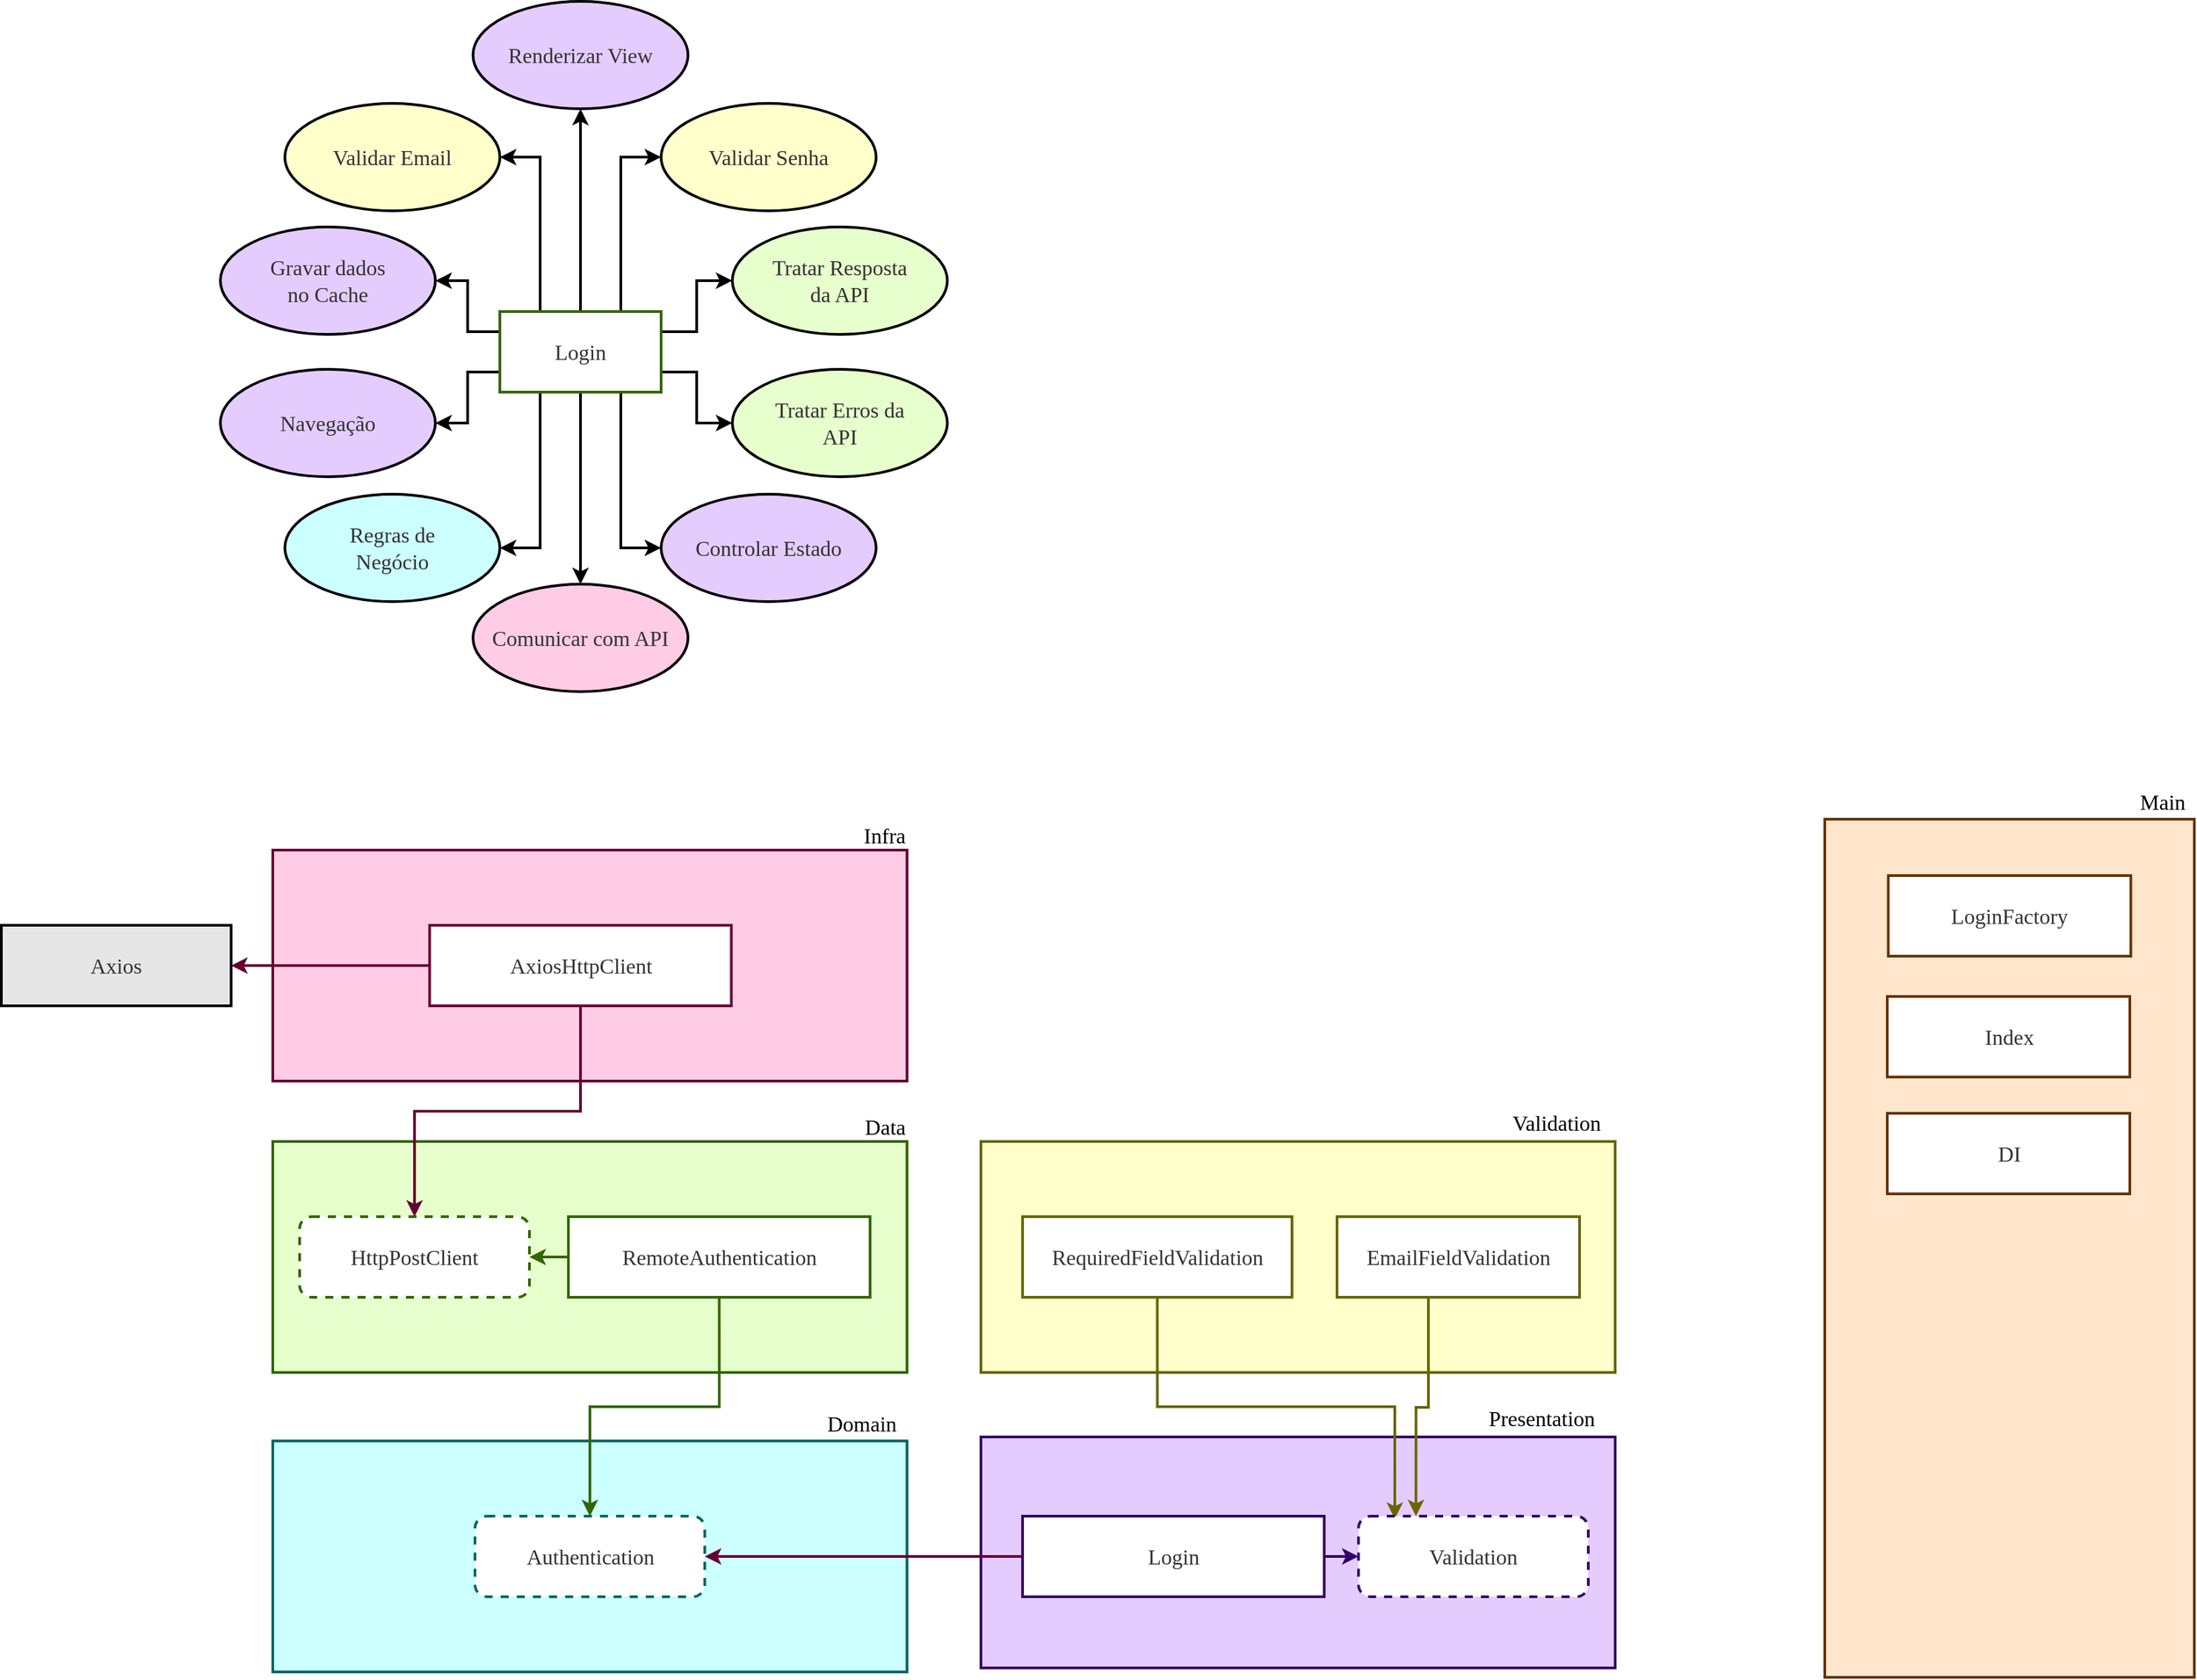 <mxfile>
    <diagram id="bISvTGnpREnJJeTCgNus" name="Login">
        <mxGraphModel dx="781" dy="567" grid="0" gridSize="10" guides="1" tooltips="1" connect="1" arrows="1" fold="1" page="0" pageScale="1" pageWidth="4681" pageHeight="3300" math="0" shadow="0">
            <root>
                <mxCell id="0"/>
                <mxCell id="1" parent="0"/>
                <mxCell id="eviqv0o-QjtMPjwaEZ2o-14" style="edgeStyle=orthogonalEdgeStyle;rounded=0;orthogonalLoop=1;jettySize=auto;html=1;exitX=1;exitY=0.75;exitDx=0;exitDy=0;entryX=0;entryY=0.5;entryDx=0;entryDy=0;strokeWidth=2;fontFamily=Verdana;fontSize=16;fontColor=#333333;" parent="1" source="eviqv0o-QjtMPjwaEZ2o-1" target="eviqv0o-QjtMPjwaEZ2o-6" edge="1">
                    <mxGeometry relative="1" as="geometry"/>
                </mxCell>
                <mxCell id="eviqv0o-QjtMPjwaEZ2o-16" style="edgeStyle=orthogonalEdgeStyle;rounded=0;orthogonalLoop=1;jettySize=auto;html=1;exitX=0.5;exitY=0;exitDx=0;exitDy=0;entryX=0.5;entryY=1;entryDx=0;entryDy=0;strokeWidth=2;fontFamily=Verdana;fontSize=16;" parent="1" source="eviqv0o-QjtMPjwaEZ2o-1" target="eviqv0o-QjtMPjwaEZ2o-11" edge="1">
                    <mxGeometry relative="1" as="geometry"/>
                </mxCell>
                <mxCell id="eviqv0o-QjtMPjwaEZ2o-17" style="edgeStyle=orthogonalEdgeStyle;rounded=0;orthogonalLoop=1;jettySize=auto;html=1;exitX=0;exitY=0.75;exitDx=0;exitDy=0;entryX=1;entryY=0.5;entryDx=0;entryDy=0;strokeWidth=2;fontFamily=Verdana;fontSize=16;fontColor=#333333;" parent="1" source="eviqv0o-QjtMPjwaEZ2o-1" target="eviqv0o-QjtMPjwaEZ2o-8" edge="1">
                    <mxGeometry relative="1" as="geometry"/>
                </mxCell>
                <mxCell id="eviqv0o-QjtMPjwaEZ2o-18" style="edgeStyle=orthogonalEdgeStyle;rounded=0;orthogonalLoop=1;jettySize=auto;html=1;exitX=0;exitY=0.25;exitDx=0;exitDy=0;entryX=1;entryY=0.5;entryDx=0;entryDy=0;strokeWidth=2;fontFamily=Verdana;fontSize=16;fontColor=#333333;" parent="1" source="eviqv0o-QjtMPjwaEZ2o-1" target="eviqv0o-QjtMPjwaEZ2o-9" edge="1">
                    <mxGeometry relative="1" as="geometry"/>
                </mxCell>
                <mxCell id="eviqv0o-QjtMPjwaEZ2o-19" style="edgeStyle=orthogonalEdgeStyle;rounded=0;orthogonalLoop=1;jettySize=auto;html=1;exitX=1;exitY=0.25;exitDx=0;exitDy=0;entryX=0;entryY=0.5;entryDx=0;entryDy=0;strokeWidth=2;fontFamily=Verdana;fontSize=16;fontColor=#333333;" parent="1" source="eviqv0o-QjtMPjwaEZ2o-1" target="eviqv0o-QjtMPjwaEZ2o-5" edge="1">
                    <mxGeometry relative="1" as="geometry"/>
                </mxCell>
                <mxCell id="eviqv0o-QjtMPjwaEZ2o-20" style="edgeStyle=orthogonalEdgeStyle;rounded=0;orthogonalLoop=1;jettySize=auto;html=1;exitX=0.75;exitY=0;exitDx=0;exitDy=0;entryX=0;entryY=0.5;entryDx=0;entryDy=0;strokeWidth=2;fontFamily=Verdana;fontSize=16;fontColor=#333333;" parent="1" source="eviqv0o-QjtMPjwaEZ2o-1" target="eviqv0o-QjtMPjwaEZ2o-4" edge="1">
                    <mxGeometry relative="1" as="geometry"/>
                </mxCell>
                <mxCell id="eviqv0o-QjtMPjwaEZ2o-21" style="edgeStyle=orthogonalEdgeStyle;rounded=0;orthogonalLoop=1;jettySize=auto;html=1;exitX=0.25;exitY=0;exitDx=0;exitDy=0;entryX=1;entryY=0.5;entryDx=0;entryDy=0;strokeWidth=2;fontFamily=Verdana;fontSize=16;fontColor=#333333;" parent="1" source="eviqv0o-QjtMPjwaEZ2o-1" target="eviqv0o-QjtMPjwaEZ2o-3" edge="1">
                    <mxGeometry relative="1" as="geometry"/>
                </mxCell>
                <mxCell id="eviqv0o-QjtMPjwaEZ2o-30" style="edgeStyle=orthogonalEdgeStyle;rounded=0;orthogonalLoop=1;jettySize=auto;html=1;exitX=0.5;exitY=1;exitDx=0;exitDy=0;strokeWidth=2;fontFamily=Verdana;fontSize=16;fontColor=#333333;" parent="1" source="eviqv0o-QjtMPjwaEZ2o-1" target="eviqv0o-QjtMPjwaEZ2o-29" edge="1">
                    <mxGeometry relative="1" as="geometry"/>
                </mxCell>
                <mxCell id="eviqv0o-QjtMPjwaEZ2o-31" style="edgeStyle=orthogonalEdgeStyle;rounded=0;orthogonalLoop=1;jettySize=auto;html=1;exitX=0.25;exitY=1;exitDx=0;exitDy=0;entryX=1;entryY=0.5;entryDx=0;entryDy=0;strokeWidth=2;fontFamily=Verdana;fontSize=16;fontColor=#333333;" parent="1" source="eviqv0o-QjtMPjwaEZ2o-1" target="eviqv0o-QjtMPjwaEZ2o-7" edge="1">
                    <mxGeometry relative="1" as="geometry"/>
                </mxCell>
                <mxCell id="eviqv0o-QjtMPjwaEZ2o-32" style="edgeStyle=orthogonalEdgeStyle;rounded=0;orthogonalLoop=1;jettySize=auto;html=1;exitX=0.75;exitY=1;exitDx=0;exitDy=0;entryX=0;entryY=0.5;entryDx=0;entryDy=0;strokeWidth=2;fontFamily=Verdana;fontSize=16;fontColor=#333333;" parent="1" source="eviqv0o-QjtMPjwaEZ2o-1" target="eviqv0o-QjtMPjwaEZ2o-10" edge="1">
                    <mxGeometry relative="1" as="geometry"/>
                </mxCell>
                <mxCell id="eviqv0o-QjtMPjwaEZ2o-1" value="Login" style="rounded=0;whiteSpace=wrap;html=1;strokeWidth=2;fontSize=16;fontFamily=Verdana;fillColor=#FFFFFF;strokeColor=#336600;fontColor=#333333;" parent="1" vertex="1">
                    <mxGeometry x="557" y="340" width="120" height="60" as="geometry"/>
                </mxCell>
                <mxCell id="eviqv0o-QjtMPjwaEZ2o-3" value="Validar Email" style="ellipse;whiteSpace=wrap;html=1;strokeWidth=2;fontFamily=Verdana;fontSize=16;fillColor=#FFFFCC;fontColor=#333333;" parent="1" vertex="1">
                    <mxGeometry x="397" y="185" width="160" height="80" as="geometry"/>
                </mxCell>
                <mxCell id="eviqv0o-QjtMPjwaEZ2o-4" value="Validar Senha" style="ellipse;whiteSpace=wrap;html=1;strokeWidth=2;fontFamily=Verdana;fontSize=16;fillColor=#FFFFCC;fontColor=#333333;" parent="1" vertex="1">
                    <mxGeometry x="677" y="185" width="160" height="80" as="geometry"/>
                </mxCell>
                <mxCell id="eviqv0o-QjtMPjwaEZ2o-5" value="Tratar Resposta&lt;br&gt;da API" style="ellipse;whiteSpace=wrap;html=1;strokeWidth=2;fontFamily=Verdana;fontSize=16;fillColor=#E6FFCC;fontColor=#333333;" parent="1" vertex="1">
                    <mxGeometry x="730" y="277" width="160" height="80" as="geometry"/>
                </mxCell>
                <mxCell id="eviqv0o-QjtMPjwaEZ2o-6" value="Tratar Erros da&lt;br&gt;API" style="ellipse;whiteSpace=wrap;html=1;strokeWidth=2;fontFamily=Verdana;fontSize=16;fillColor=#E6FFCC;fontColor=#333333;" parent="1" vertex="1">
                    <mxGeometry x="730" y="383" width="160" height="80" as="geometry"/>
                </mxCell>
                <mxCell id="eviqv0o-QjtMPjwaEZ2o-7" value="Regras de&lt;br&gt;Negócio" style="ellipse;whiteSpace=wrap;html=1;strokeWidth=2;fontFamily=Verdana;fontSize=16;fillColor=#CCFFFF;fontColor=#333333;" parent="1" vertex="1">
                    <mxGeometry x="397" y="476" width="160" height="80" as="geometry"/>
                </mxCell>
                <mxCell id="eviqv0o-QjtMPjwaEZ2o-8" value="Navegação" style="ellipse;whiteSpace=wrap;html=1;strokeWidth=2;fontFamily=Verdana;fontSize=16;fillColor=#E5CCFF;fontColor=#333333;" parent="1" vertex="1">
                    <mxGeometry x="349" y="383" width="160" height="80" as="geometry"/>
                </mxCell>
                <mxCell id="eviqv0o-QjtMPjwaEZ2o-9" value="Gravar dados&lt;br&gt;no Cache" style="ellipse;whiteSpace=wrap;html=1;strokeWidth=2;fontFamily=Verdana;fontSize=16;fillColor=#E5CCFF;fontColor=#333333;" parent="1" vertex="1">
                    <mxGeometry x="349" y="277" width="160" height="80" as="geometry"/>
                </mxCell>
                <mxCell id="eviqv0o-QjtMPjwaEZ2o-10" value="Controlar Estado" style="ellipse;whiteSpace=wrap;html=1;strokeWidth=2;fontFamily=Verdana;fontSize=16;fillColor=#E5CCFF;fontColor=#333333;" parent="1" vertex="1">
                    <mxGeometry x="677" y="476" width="160" height="80" as="geometry"/>
                </mxCell>
                <mxCell id="eviqv0o-QjtMPjwaEZ2o-11" value="Renderizar View" style="ellipse;whiteSpace=wrap;html=1;strokeWidth=2;fontFamily=Verdana;fontSize=16;fillColor=#E5CCFF;fontColor=#333333;" parent="1" vertex="1">
                    <mxGeometry x="537" y="109" width="160" height="80" as="geometry"/>
                </mxCell>
                <mxCell id="eviqv0o-QjtMPjwaEZ2o-29" value="Comunicar com API" style="ellipse;whiteSpace=wrap;html=1;strokeWidth=2;fontFamily=Verdana;fontSize=16;fillColor=#FFCCE6;fontColor=#333333;" parent="1" vertex="1">
                    <mxGeometry x="537" y="543" width="160" height="80" as="geometry"/>
                </mxCell>
                <mxCell id="eviqv0o-QjtMPjwaEZ2o-33" value="" style="rounded=0;whiteSpace=wrap;html=1;strokeColor=#336600;strokeWidth=2;fillColor=#E6FFCC;fontFamily=Verdana;fontSize=16;" parent="1" vertex="1">
                    <mxGeometry x="388" y="958" width="472" height="172" as="geometry"/>
                </mxCell>
                <mxCell id="eviqv0o-QjtMPjwaEZ2o-34" value="Data" style="text;html=1;align=right;verticalAlign=middle;resizable=0;points=[];autosize=1;fontSize=16;fontFamily=Verdana;" parent="1" vertex="1">
                    <mxGeometry x="812" y="935" width="48" height="23" as="geometry"/>
                </mxCell>
                <mxCell id="eviqv0o-QjtMPjwaEZ2o-41" style="edgeStyle=orthogonalEdgeStyle;rounded=0;orthogonalLoop=1;jettySize=auto;html=1;exitX=0;exitY=0.5;exitDx=0;exitDy=0;entryX=1;entryY=0.5;entryDx=0;entryDy=0;strokeColor=#336600;strokeWidth=2;fontFamily=Verdana;fontSize=16;" parent="1" source="eviqv0o-QjtMPjwaEZ2o-35" target="eviqv0o-QjtMPjwaEZ2o-40" edge="1">
                    <mxGeometry relative="1" as="geometry"/>
                </mxCell>
                <mxCell id="eviqv0o-QjtMPjwaEZ2o-35" value="&lt;font color=&quot;#333333&quot;&gt;RemoteAuthentication&lt;/font&gt;" style="rounded=0;whiteSpace=wrap;html=1;strokeColor=#336600;strokeWidth=2;fillColor=#FFFFFF;fontFamily=Verdana;fontSize=16;" parent="1" vertex="1">
                    <mxGeometry x="608" y="1014" width="224.5" height="60" as="geometry"/>
                </mxCell>
                <mxCell id="eviqv0o-QjtMPjwaEZ2o-36" value="" style="rounded=0;whiteSpace=wrap;html=1;strokeColor=#006666;strokeWidth=2;fillColor=#CCFFFF;fontFamily=Verdana;fontSize=16;" parent="1" vertex="1">
                    <mxGeometry x="388" y="1181" width="472" height="172" as="geometry"/>
                </mxCell>
                <mxCell id="eviqv0o-QjtMPjwaEZ2o-37" value="Domain" style="text;html=1;align=center;verticalAlign=middle;resizable=0;points=[];autosize=1;fontSize=16;fontFamily=Verdana;" parent="1" vertex="1">
                    <mxGeometry x="790" y="1156" width="72" height="23" as="geometry"/>
                </mxCell>
                <mxCell id="eviqv0o-QjtMPjwaEZ2o-38" value="&lt;font color=&quot;#333333&quot;&gt;Authentication&lt;/font&gt;" style="rounded=1;whiteSpace=wrap;html=1;strokeColor=#006666;strokeWidth=2;fillColor=#FFFFFF;fontFamily=Verdana;fontSize=16;dashed=1;" parent="1" vertex="1">
                    <mxGeometry x="538.5" y="1237" width="171" height="60" as="geometry"/>
                </mxCell>
                <mxCell id="eviqv0o-QjtMPjwaEZ2o-39" style="edgeStyle=orthogonalEdgeStyle;rounded=0;orthogonalLoop=1;jettySize=auto;html=1;exitX=0.5;exitY=1;exitDx=0;exitDy=0;entryX=0.5;entryY=0;entryDx=0;entryDy=0;strokeWidth=2;fontFamily=Verdana;fontSize=16;strokeColor=#336600;" parent="1" source="eviqv0o-QjtMPjwaEZ2o-35" target="eviqv0o-QjtMPjwaEZ2o-38" edge="1">
                    <mxGeometry relative="1" as="geometry"/>
                </mxCell>
                <mxCell id="eviqv0o-QjtMPjwaEZ2o-40" value="&lt;font color=&quot;#333333&quot;&gt;HttpPostClient&lt;/font&gt;" style="rounded=1;whiteSpace=wrap;html=1;strokeColor=#336600;strokeWidth=2;fillColor=#FFFFFF;fontFamily=Verdana;fontSize=16;dashed=1;" parent="1" vertex="1">
                    <mxGeometry x="408" y="1014" width="171" height="60" as="geometry"/>
                </mxCell>
                <mxCell id="eviqv0o-QjtMPjwaEZ2o-42" value="" style="rounded=0;whiteSpace=wrap;html=1;strokeColor=#660033;strokeWidth=2;fillColor=#FFCCE6;fontFamily=Verdana;fontSize=16;" parent="1" vertex="1">
                    <mxGeometry x="388" y="741" width="472" height="172" as="geometry"/>
                </mxCell>
                <mxCell id="eviqv0o-QjtMPjwaEZ2o-43" value="Infra" style="text;html=1;align=right;verticalAlign=middle;resizable=0;points=[];autosize=1;fontSize=16;fontFamily=Verdana;" parent="1" vertex="1">
                    <mxGeometry x="811" y="718" width="49" height="23" as="geometry"/>
                </mxCell>
                <mxCell id="eviqv0o-QjtMPjwaEZ2o-44" style="edgeStyle=orthogonalEdgeStyle;rounded=0;orthogonalLoop=1;jettySize=auto;html=1;exitX=0;exitY=0.5;exitDx=0;exitDy=0;entryX=1;entryY=0.5;entryDx=0;entryDy=0;strokeColor=#660033;strokeWidth=2;fontFamily=Verdana;fontSize=16;" parent="1" source="eviqv0o-QjtMPjwaEZ2o-45" target="eviqv0o-QjtMPjwaEZ2o-46" edge="1">
                    <mxGeometry relative="1" as="geometry"/>
                </mxCell>
                <mxCell id="eviqv0o-QjtMPjwaEZ2o-47" style="edgeStyle=orthogonalEdgeStyle;rounded=0;orthogonalLoop=1;jettySize=auto;html=1;exitX=0.5;exitY=1;exitDx=0;exitDy=0;entryX=0.5;entryY=0;entryDx=0;entryDy=0;strokeColor=#660033;strokeWidth=2;fontFamily=Verdana;fontSize=16;" parent="1" source="eviqv0o-QjtMPjwaEZ2o-45" target="eviqv0o-QjtMPjwaEZ2o-40" edge="1">
                    <mxGeometry relative="1" as="geometry"/>
                </mxCell>
                <mxCell id="eviqv0o-QjtMPjwaEZ2o-45" value="&lt;font color=&quot;#333333&quot;&gt;AxiosHttpClient&lt;/font&gt;" style="rounded=0;whiteSpace=wrap;html=1;strokeColor=#660033;strokeWidth=2;fillColor=#FFFFFF;fontFamily=Verdana;fontSize=16;" parent="1" vertex="1">
                    <mxGeometry x="504.75" y="797" width="224.5" height="60" as="geometry"/>
                </mxCell>
                <mxCell id="eviqv0o-QjtMPjwaEZ2o-46" value="&lt;font color=&quot;#333333&quot;&gt;Axios&lt;/font&gt;" style="rounded=0;whiteSpace=wrap;html=1;strokeColor=#000000;strokeWidth=2;fillColor=#E6E6E6;fontFamily=Verdana;fontSize=16;" parent="1" vertex="1">
                    <mxGeometry x="186" y="797" width="171" height="60" as="geometry"/>
                </mxCell>
                <mxCell id="eviqv0o-QjtMPjwaEZ2o-48" value="" style="rounded=0;whiteSpace=wrap;html=1;strokeColor=#330066;strokeWidth=2;fillColor=#E5CCFF;fontFamily=Verdana;fontSize=16;" parent="1" vertex="1">
                    <mxGeometry x="915" y="1178" width="472" height="172" as="geometry"/>
                </mxCell>
                <mxCell id="eviqv0o-QjtMPjwaEZ2o-49" value="Presentation" style="text;html=1;align=center;verticalAlign=middle;resizable=0;points=[];autosize=1;fontSize=16;fontFamily=Verdana;" parent="1" vertex="1">
                    <mxGeometry x="1277" y="1152" width="110" height="23" as="geometry"/>
                </mxCell>
                <mxCell id="eviqv0o-QjtMPjwaEZ2o-52" style="edgeStyle=orthogonalEdgeStyle;rounded=0;orthogonalLoop=1;jettySize=auto;html=1;exitX=0;exitY=0.5;exitDx=0;exitDy=0;entryX=1;entryY=0.5;entryDx=0;entryDy=0;strokeColor=#660033;strokeWidth=2;fontFamily=Verdana;fontSize=16;" parent="1" source="eviqv0o-QjtMPjwaEZ2o-51" target="eviqv0o-QjtMPjwaEZ2o-38" edge="1">
                    <mxGeometry relative="1" as="geometry"/>
                </mxCell>
                <mxCell id="eviqv0o-QjtMPjwaEZ2o-58" style="edgeStyle=orthogonalEdgeStyle;rounded=0;orthogonalLoop=1;jettySize=auto;html=1;exitX=1;exitY=0.5;exitDx=0;exitDy=0;entryX=0;entryY=0.5;entryDx=0;entryDy=0;strokeColor=#330066;strokeWidth=2;fontFamily=Verdana;fontSize=16;" parent="1" source="eviqv0o-QjtMPjwaEZ2o-51" target="eviqv0o-QjtMPjwaEZ2o-57" edge="1">
                    <mxGeometry relative="1" as="geometry"/>
                </mxCell>
                <mxCell id="eviqv0o-QjtMPjwaEZ2o-51" value="&lt;font color=&quot;#333333&quot;&gt;Login&lt;/font&gt;" style="rounded=0;whiteSpace=wrap;html=1;strokeColor=#330066;strokeWidth=2;fillColor=#FFFFFF;fontFamily=Verdana;fontSize=16;" parent="1" vertex="1">
                    <mxGeometry x="946" y="1237" width="224.5" height="60" as="geometry"/>
                </mxCell>
                <mxCell id="eviqv0o-QjtMPjwaEZ2o-53" value="" style="rounded=0;whiteSpace=wrap;html=1;strokeColor=#666600;strokeWidth=2;fillColor=#FFFFCC;fontFamily=Verdana;fontSize=16;" parent="1" vertex="1">
                    <mxGeometry x="915" y="958" width="472" height="172" as="geometry"/>
                </mxCell>
                <mxCell id="eviqv0o-QjtMPjwaEZ2o-54" value="Validation" style="text;html=1;align=center;verticalAlign=middle;resizable=0;points=[];autosize=1;fontSize=16;fontFamily=Verdana;" parent="1" vertex="1">
                    <mxGeometry x="1298" y="932" width="89" height="23" as="geometry"/>
                </mxCell>
                <mxCell id="eviqv0o-QjtMPjwaEZ2o-60" style="edgeStyle=orthogonalEdgeStyle;rounded=0;orthogonalLoop=1;jettySize=auto;html=1;exitX=0.25;exitY=1;exitDx=0;exitDy=0;entryX=0.25;entryY=0;entryDx=0;entryDy=0;strokeColor=#666600;strokeWidth=2;fontFamily=Verdana;fontSize=16;" parent="1" source="eviqv0o-QjtMPjwaEZ2o-55" target="eviqv0o-QjtMPjwaEZ2o-57" edge="1">
                    <mxGeometry relative="1" as="geometry">
                        <Array as="points">
                            <mxPoint x="1248" y="1074"/>
                            <mxPoint x="1248" y="1156"/>
                            <mxPoint x="1239" y="1156"/>
                        </Array>
                    </mxGeometry>
                </mxCell>
                <mxCell id="eviqv0o-QjtMPjwaEZ2o-55" value="&lt;font color=&quot;#333333&quot;&gt;EmailFieldValidation&lt;/font&gt;" style="rounded=0;whiteSpace=wrap;html=1;strokeColor=#666600;strokeWidth=2;fillColor=#FFFFFF;fontFamily=Verdana;fontSize=16;" parent="1" vertex="1">
                    <mxGeometry x="1180" y="1014" width="180.5" height="60" as="geometry"/>
                </mxCell>
                <mxCell id="eviqv0o-QjtMPjwaEZ2o-61" style="edgeStyle=orthogonalEdgeStyle;rounded=0;orthogonalLoop=1;jettySize=auto;html=1;exitX=0.5;exitY=1;exitDx=0;exitDy=0;entryX=0.158;entryY=0.033;entryDx=0;entryDy=0;entryPerimeter=0;strokeColor=#666600;strokeWidth=2;fontFamily=Verdana;fontSize=16;" parent="1" source="eviqv0o-QjtMPjwaEZ2o-56" target="eviqv0o-QjtMPjwaEZ2o-57" edge="1">
                    <mxGeometry relative="1" as="geometry"/>
                </mxCell>
                <mxCell id="eviqv0o-QjtMPjwaEZ2o-56" value="&lt;font color=&quot;#333333&quot;&gt;RequiredFieldValidation&lt;/font&gt;" style="rounded=0;whiteSpace=wrap;html=1;strokeColor=#666600;strokeWidth=2;fillColor=#FFFFFF;fontFamily=Verdana;fontSize=16;" parent="1" vertex="1">
                    <mxGeometry x="946" y="1014" width="200.5" height="60" as="geometry"/>
                </mxCell>
                <mxCell id="eviqv0o-QjtMPjwaEZ2o-57" value="&lt;font color=&quot;#333333&quot;&gt;Validation&lt;/font&gt;" style="rounded=1;whiteSpace=wrap;html=1;strokeColor=#330066;strokeWidth=2;fillColor=#FFFFFF;fontFamily=Verdana;fontSize=16;dashed=1;" parent="1" vertex="1">
                    <mxGeometry x="1196" y="1237" width="171" height="60" as="geometry"/>
                </mxCell>
                <mxCell id="eviqv0o-QjtMPjwaEZ2o-63" value="" style="rounded=0;whiteSpace=wrap;html=1;strokeColor=#663300;strokeWidth=2;fillColor=#FFE6CC;fontFamily=Verdana;fontSize=16;align=right;" parent="1" vertex="1">
                    <mxGeometry x="1543" y="718" width="275" height="639" as="geometry"/>
                </mxCell>
                <mxCell id="eviqv0o-QjtMPjwaEZ2o-64" value="Main" style="text;html=1;align=center;verticalAlign=middle;resizable=0;points=[];autosize=1;fontSize=16;fontFamily=Verdana;" parent="1" vertex="1">
                    <mxGeometry x="1770" y="693" width="48" height="23" as="geometry"/>
                </mxCell>
                <mxCell id="eviqv0o-QjtMPjwaEZ2o-65" value="&lt;font color=&quot;#333333&quot;&gt;LoginFactory&lt;/font&gt;" style="rounded=0;whiteSpace=wrap;html=1;strokeColor=#663300;strokeWidth=2;fillColor=#FFFFFF;fontFamily=Verdana;fontSize=16;" parent="1" vertex="1">
                    <mxGeometry x="1590.25" y="760" width="180.5" height="60" as="geometry"/>
                </mxCell>
                <mxCell id="eviqv0o-QjtMPjwaEZ2o-67" value="&lt;font color=&quot;#333333&quot;&gt;Index&lt;/font&gt;" style="rounded=0;whiteSpace=wrap;html=1;strokeColor=#663300;strokeWidth=2;fillColor=#FFFFFF;fontFamily=Verdana;fontSize=16;" parent="1" vertex="1">
                    <mxGeometry x="1589.5" y="850" width="180.5" height="60" as="geometry"/>
                </mxCell>
                <mxCell id="eviqv0o-QjtMPjwaEZ2o-68" value="&lt;font color=&quot;#333333&quot;&gt;DI&lt;/font&gt;" style="rounded=0;whiteSpace=wrap;html=1;strokeColor=#663300;strokeWidth=2;fillColor=#FFFFFF;fontFamily=Verdana;fontSize=16;" parent="1" vertex="1">
                    <mxGeometry x="1589.5" y="937" width="180.5" height="60" as="geometry"/>
                </mxCell>
            </root>
        </mxGraphModel>
    </diagram>
</mxfile>